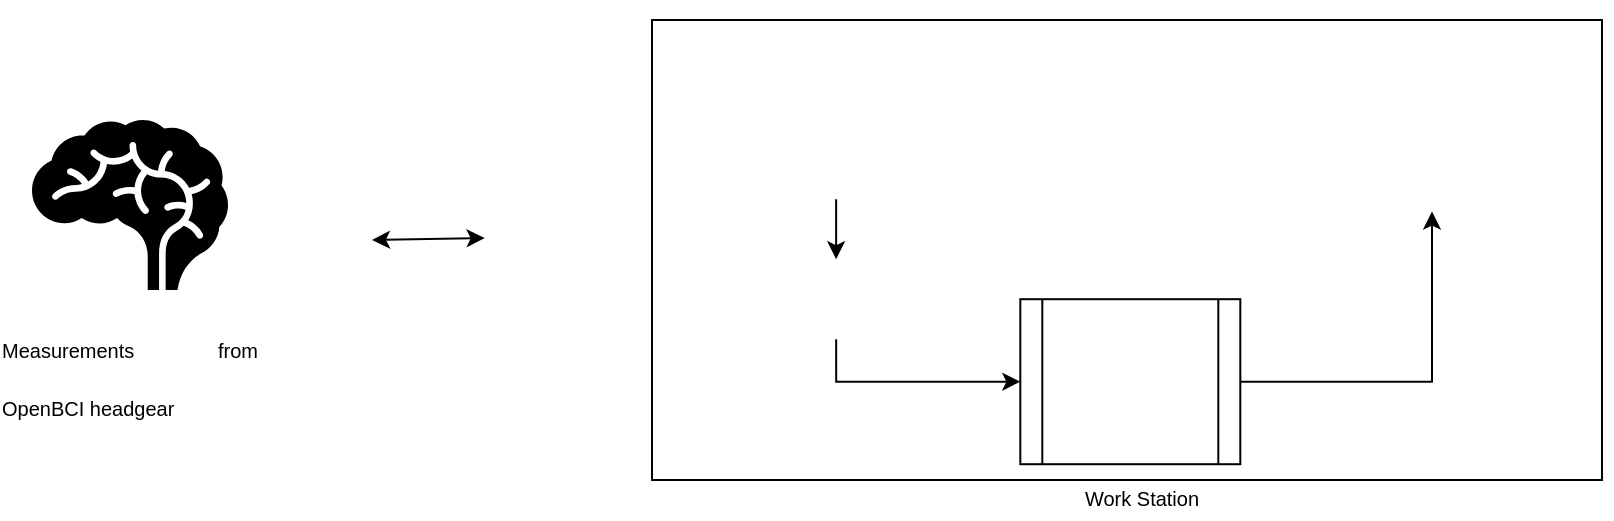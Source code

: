 <mxfile version="20.8.10" type="github">
  <diagram name="Page-1" id="FIsLYuHzlU_XFJ1SP3E0">
    <mxGraphModel dx="1015" dy="443" grid="1" gridSize="10" guides="1" tooltips="1" connect="1" arrows="1" fold="1" page="1" pageScale="1" pageWidth="850" pageHeight="1100" math="0" shadow="0">
      <root>
        <mxCell id="0" />
        <mxCell id="1" parent="0" />
        <mxCell id="zBlL3TUO0Pgipew5Sboh-2" value="" style="shape=mxgraph.signs.healthcare.brain;html=1;pointerEvents=1;fillColor=#000000;strokeColor=none;verticalLabelPosition=bottom;verticalAlign=top;align=center;" vertex="1" parent="1">
          <mxGeometry x="50" y="180" width="98" height="85" as="geometry" />
        </mxCell>
        <mxCell id="zBlL3TUO0Pgipew5Sboh-4" value="" style="shape=image;html=1;verticalAlign=top;verticalLabelPosition=bottom;labelBackgroundColor=#ffffff;imageAspect=0;aspect=fixed;image=https://cdn0.iconfinder.com/data/icons/phosphor-duotone-vol-5/256/wave-sine-duotone-128.png" vertex="1" parent="1">
          <mxGeometry x="61.5" y="240" width="75" height="75" as="geometry" />
        </mxCell>
        <mxCell id="zBlL3TUO0Pgipew5Sboh-8" value="" style="shape=image;imageAspect=0;aspect=fixed;verticalLabelPosition=bottom;verticalAlign=top;image=https://th.bing.com/th/id/OIP.oR23gtayus8NnhMo5mmxAAHaIy?pid=ImgDet&amp;rs=1;" vertex="1" parent="1">
          <mxGeometry x="220" y="120" width="52.87" height="62.62" as="geometry" />
        </mxCell>
        <mxCell id="zBlL3TUO0Pgipew5Sboh-9" value="" style="shape=image;imageAspect=0;aspect=fixed;verticalLabelPosition=bottom;verticalAlign=top;image=https://www.bci2000.org/mediawiki/images/thumb/1/16/Cyton-Daisy.jpg/500px-Cyton-Daisy.jpg;" vertex="1" parent="1">
          <mxGeometry x="160" y="200" width="60" height="80" as="geometry" />
        </mxCell>
        <mxCell id="zBlL3TUO0Pgipew5Sboh-10" value="" style="shape=image;imageAspect=0;aspect=fixed;verticalLabelPosition=bottom;verticalAlign=top;image=https://raw.githubusercontent.com/OpenBCI/Docs/master/assets/images/dongleConnection.png;clipPath=inset(27.88% 33.33% 27.88% 33.33%);" vertex="1" parent="1">
          <mxGeometry x="280" y="197.5" width="80" height="80" as="geometry" />
        </mxCell>
        <mxCell id="zBlL3TUO0Pgipew5Sboh-34" value="" style="endArrow=classic;startArrow=classic;html=1;rounded=0;fontSize=2;exitX=1;exitY=0.5;exitDx=0;exitDy=0;entryX=-0.046;entryY=0.519;entryDx=0;entryDy=0;entryPerimeter=0;" edge="1" parent="1" source="zBlL3TUO0Pgipew5Sboh-9" target="zBlL3TUO0Pgipew5Sboh-10">
          <mxGeometry width="50" height="50" relative="1" as="geometry">
            <mxPoint x="380" y="280" as="sourcePoint" />
            <mxPoint x="430" y="230" as="targetPoint" />
          </mxGeometry>
        </mxCell>
        <mxCell id="zBlL3TUO0Pgipew5Sboh-36" value="" style="group" vertex="1" connectable="0" parent="1">
          <mxGeometry x="360" y="130" width="480" height="230" as="geometry" />
        </mxCell>
        <mxCell id="zBlL3TUO0Pgipew5Sboh-17" value="" style="whiteSpace=wrap;html=1;fontSize=2;fillColor=none;sketch=0;strokeWidth=1;gradientColor=none;gradientDirection=south;strokeColor=default;labelPosition=center;verticalLabelPosition=bottom;align=center;verticalAlign=top;fontFamily=Helvetica;fontStyle=1;movable=1;resizable=1;rotatable=1;deletable=1;editable=1;connectable=1;" vertex="1" parent="zBlL3TUO0Pgipew5Sboh-36">
          <mxGeometry y="2.842e-14" width="475" height="230" as="geometry" />
        </mxCell>
        <mxCell id="zBlL3TUO0Pgipew5Sboh-18" value="" style="shape=image;imageAspect=0;aspect=fixed;verticalLabelPosition=bottom;verticalAlign=top;sketch=0;strokeColor=default;strokeWidth=1;fontSize=2;fillColor=none;gradientColor=none;gradientDirection=south;image=https://i.ytimg.com/vi/XXdEvDP4uck/maxresdefault.jpg;" vertex="1" parent="zBlL3TUO0Pgipew5Sboh-36">
          <mxGeometry x="305" y="5.684e-14" width="170" height="95.79" as="geometry" />
        </mxCell>
        <mxCell id="zBlL3TUO0Pgipew5Sboh-11" value="" style="shape=image;imageAspect=0;aspect=fixed;verticalLabelPosition=bottom;verticalAlign=top;image=https://www.researchgate.net/profile/Benjamin_Estermann/publication/327797416/figure/download/fig7/AS:673281875124226@1537534316149/Overview-of-the-OpenBCI-GUI.ppm;" vertex="1" parent="zBlL3TUO0Pgipew5Sboh-36">
          <mxGeometry y="2.842e-14" width="184.16" height="89.6" as="geometry" />
        </mxCell>
        <mxCell id="zBlL3TUO0Pgipew5Sboh-19" value="" style="shape=image;imageAspect=0;aspect=fixed;verticalLabelPosition=bottom;verticalAlign=top;sketch=0;strokeColor=default;strokeWidth=1;fontSize=2;fillColor=none;gradientColor=none;gradientDirection=south;image=https://th.bing.com/th/id/OIP.Va9iuQ0gZJgYRTaF0SoSQgAAAA?pid=ImgDet&amp;rs=1;" vertex="1" parent="zBlL3TUO0Pgipew5Sboh-36">
          <mxGeometry x="421.59" width="53.41" height="40" as="geometry" />
        </mxCell>
        <mxCell id="zBlL3TUO0Pgipew5Sboh-27" style="edgeStyle=orthogonalEdgeStyle;rounded=0;orthogonalLoop=1;jettySize=auto;html=1;exitX=1;exitY=0.5;exitDx=0;exitDy=0;fontSize=2;" edge="1" parent="zBlL3TUO0Pgipew5Sboh-36" source="zBlL3TUO0Pgipew5Sboh-25" target="zBlL3TUO0Pgipew5Sboh-18">
          <mxGeometry relative="1" as="geometry" />
        </mxCell>
        <mxCell id="zBlL3TUO0Pgipew5Sboh-25" value="" style="shape=process;whiteSpace=wrap;html=1;backgroundOutline=1;sketch=0;strokeColor=default;strokeWidth=1;fontSize=2;fillColor=none;gradientColor=none;gradientDirection=south;" vertex="1" parent="zBlL3TUO0Pgipew5Sboh-36">
          <mxGeometry x="184.16" y="139.6" width="110" height="82.5" as="geometry" />
        </mxCell>
        <mxCell id="zBlL3TUO0Pgipew5Sboh-20" value="" style="shape=image;imageAspect=0;aspect=fixed;verticalLabelPosition=bottom;verticalAlign=top;sketch=0;strokeColor=default;strokeWidth=1;fontSize=2;fillColor=none;gradientColor=none;gradientDirection=south;image=https://dscl.lcsr.jhu.edu/wp-content/uploads/2017/10/ros_logo.jpeg;" vertex="1" parent="zBlL3TUO0Pgipew5Sboh-36">
          <mxGeometry x="211.71" y="147.1" width="58.29" height="15.36" as="geometry" />
        </mxCell>
        <mxCell id="zBlL3TUO0Pgipew5Sboh-26" style="edgeStyle=orthogonalEdgeStyle;rounded=0;orthogonalLoop=1;jettySize=auto;html=1;exitX=0.5;exitY=1;exitDx=0;exitDy=0;fontSize=2;" edge="1" parent="zBlL3TUO0Pgipew5Sboh-36" source="zBlL3TUO0Pgipew5Sboh-22" target="zBlL3TUO0Pgipew5Sboh-25">
          <mxGeometry relative="1" as="geometry" />
        </mxCell>
        <mxCell id="zBlL3TUO0Pgipew5Sboh-21" value="" style="shape=image;html=1;verticalAlign=top;verticalLabelPosition=bottom;labelBackgroundColor=#ffffff;imageAspect=0;aspect=fixed;image=https://cdn0.iconfinder.com/data/icons/business-startup-10/50/69-128.png;sketch=0;strokeColor=default;strokeWidth=1;fontSize=2;fillColor=none;gradientColor=none;gradientDirection=south;" vertex="1" parent="zBlL3TUO0Pgipew5Sboh-36">
          <mxGeometry x="211.71" y="169.6" width="50" height="50" as="geometry" />
        </mxCell>
        <mxCell id="zBlL3TUO0Pgipew5Sboh-22" value="" style="shape=image;imageAspect=0;aspect=fixed;verticalLabelPosition=bottom;verticalAlign=top;sketch=0;strokeColor=default;strokeWidth=1;fontSize=2;fillColor=none;gradientColor=none;gradientDirection=south;image=https://live.staticflickr.com/65535/50910162901_86602ce394_o.jpg;" vertex="1" parent="zBlL3TUO0Pgipew5Sboh-36">
          <mxGeometry x="65.27" y="119.6" width="53.61" height="40" as="geometry" />
        </mxCell>
        <mxCell id="zBlL3TUO0Pgipew5Sboh-23" style="edgeStyle=orthogonalEdgeStyle;rounded=0;orthogonalLoop=1;jettySize=auto;html=1;exitX=0.5;exitY=1;exitDx=0;exitDy=0;entryX=0.5;entryY=0;entryDx=0;entryDy=0;fontSize=2;" edge="1" parent="zBlL3TUO0Pgipew5Sboh-36" source="zBlL3TUO0Pgipew5Sboh-11" target="zBlL3TUO0Pgipew5Sboh-22">
          <mxGeometry relative="1" as="geometry" />
        </mxCell>
        <mxCell id="zBlL3TUO0Pgipew5Sboh-33" value="" style="shape=image;imageAspect=0;aspect=fixed;verticalLabelPosition=bottom;verticalAlign=top;sketch=0;strokeColor=default;strokeWidth=1;fontSize=2;fillColor=none;gradientColor=none;gradientDirection=south;image=https://dscl.lcsr.jhu.edu/wp-content/uploads/2017/10/ros_logo.jpeg;" vertex="1" parent="zBlL3TUO0Pgipew5Sboh-36">
          <mxGeometry x="305" y="2.842e-14" width="36.44" height="9.6" as="geometry" />
        </mxCell>
        <mxCell id="zBlL3TUO0Pgipew5Sboh-38" value="&lt;font style=&quot;font-size: 10px;&quot;&gt;Work Station&lt;/font&gt;" style="text;strokeColor=none;align=center;fillColor=none;html=1;verticalAlign=middle;whiteSpace=wrap;rounded=0;fontSize=24;fontFamily=Helvetica;" vertex="1" parent="1">
          <mxGeometry x="540" y="360" width="130" height="10" as="geometry" />
        </mxCell>
        <mxCell id="zBlL3TUO0Pgipew5Sboh-39" value="&lt;p style=&quot;text-align: justify;&quot;&gt;&lt;span style=&quot;background-color: initial;&quot;&gt;&lt;font style=&quot;font-size: 10px;&quot;&gt;Measurements from OpenBCI headgear&lt;/font&gt;&lt;/span&gt;&lt;/p&gt;" style="text;strokeColor=none;align=center;fillColor=none;html=1;verticalAlign=middle;whiteSpace=wrap;rounded=0;fontSize=24;fontFamily=Helvetica;" vertex="1" parent="1">
          <mxGeometry x="34" y="300" width="130" height="10" as="geometry" />
        </mxCell>
      </root>
    </mxGraphModel>
  </diagram>
</mxfile>
